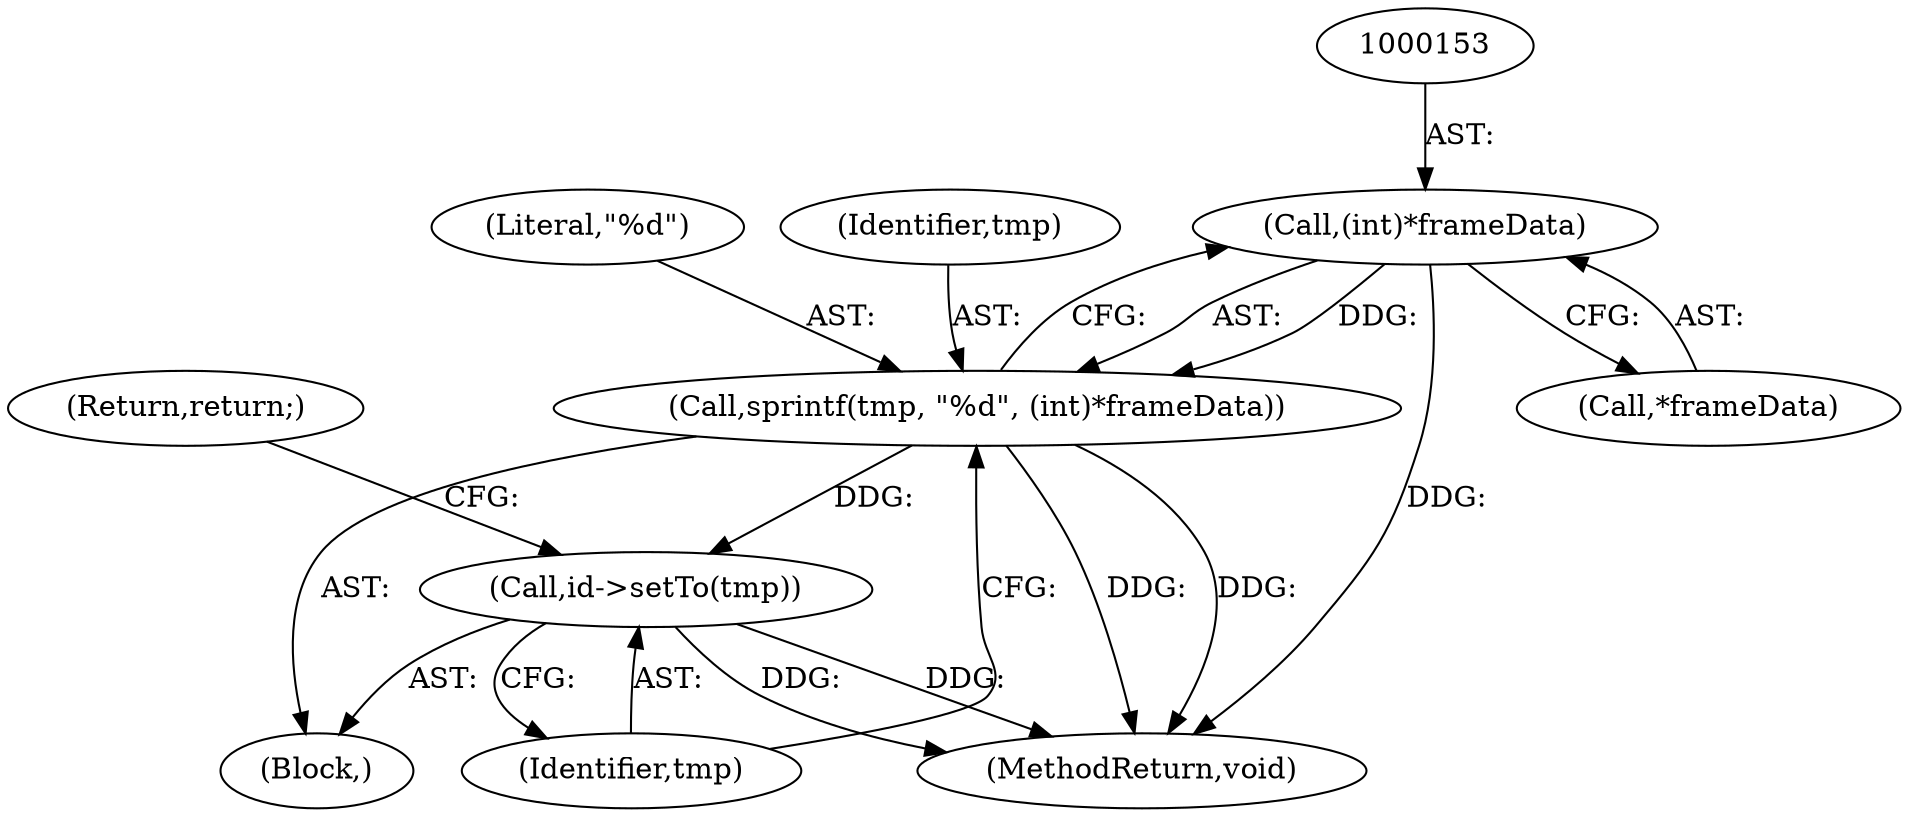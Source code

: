 digraph "0_Android_6d0249be2275fd4086783f259f4e2c54722a7c55_0@pointer" {
"1000152" [label="(Call,(int)*frameData)"];
"1000149" [label="(Call,sprintf(tmp, \"%d\", (int)*frameData))"];
"1000156" [label="(Call,id->setTo(tmp))"];
"1000154" [label="(Call,*frameData)"];
"1000156" [label="(Call,id->setTo(tmp))"];
"1000151" [label="(Literal,\"%d\")"];
"1000158" [label="(Return,return;)"];
"1000150" [label="(Identifier,tmp)"];
"1000152" [label="(Call,(int)*frameData)"];
"1000147" [label="(Block,)"];
"1000493" [label="(MethodReturn,void)"];
"1000157" [label="(Identifier,tmp)"];
"1000149" [label="(Call,sprintf(tmp, \"%d\", (int)*frameData))"];
"1000152" -> "1000149"  [label="AST: "];
"1000152" -> "1000154"  [label="CFG: "];
"1000153" -> "1000152"  [label="AST: "];
"1000154" -> "1000152"  [label="AST: "];
"1000149" -> "1000152"  [label="CFG: "];
"1000152" -> "1000493"  [label="DDG: "];
"1000152" -> "1000149"  [label="DDG: "];
"1000149" -> "1000147"  [label="AST: "];
"1000150" -> "1000149"  [label="AST: "];
"1000151" -> "1000149"  [label="AST: "];
"1000157" -> "1000149"  [label="CFG: "];
"1000149" -> "1000493"  [label="DDG: "];
"1000149" -> "1000493"  [label="DDG: "];
"1000149" -> "1000156"  [label="DDG: "];
"1000156" -> "1000147"  [label="AST: "];
"1000156" -> "1000157"  [label="CFG: "];
"1000157" -> "1000156"  [label="AST: "];
"1000158" -> "1000156"  [label="CFG: "];
"1000156" -> "1000493"  [label="DDG: "];
"1000156" -> "1000493"  [label="DDG: "];
}
